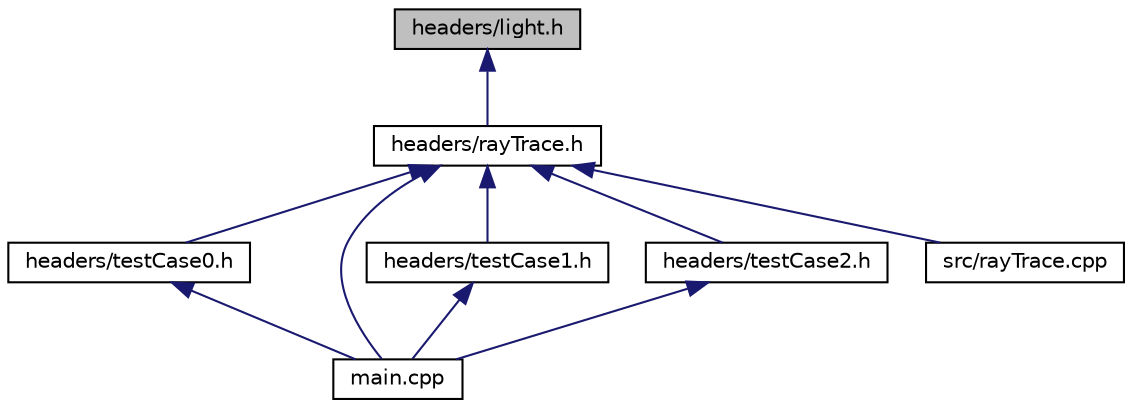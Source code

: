digraph "headers/light.h"
{
  edge [fontname="Helvetica",fontsize="10",labelfontname="Helvetica",labelfontsize="10"];
  node [fontname="Helvetica",fontsize="10",shape=record];
  Node2 [label="headers/light.h",height=0.2,width=0.4,color="black", fillcolor="grey75", style="filled", fontcolor="black"];
  Node2 -> Node3 [dir="back",color="midnightblue",fontsize="10",style="solid",fontname="Helvetica"];
  Node3 [label="headers/rayTrace.h",height=0.2,width=0.4,color="black", fillcolor="white", style="filled",URL="$rayTrace_8h.html",tooltip="Exports function(s) for initializing triangles and Producing images using ray tracing. "];
  Node3 -> Node4 [dir="back",color="midnightblue",fontsize="10",style="solid",fontname="Helvetica"];
  Node4 [label="headers/testCase0.h",height=0.2,width=0.4,color="black", fillcolor="white", style="filled",URL="$testCase0_8h.html",tooltip="Exports function(s) for generating a scene to showcase diffuse lighting. "];
  Node4 -> Node5 [dir="back",color="midnightblue",fontsize="10",style="solid",fontname="Helvetica"];
  Node5 [label="main.cpp",height=0.2,width=0.4,color="black", fillcolor="white", style="filled",URL="$main_8cpp.html"];
  Node3 -> Node6 [dir="back",color="midnightblue",fontsize="10",style="solid",fontname="Helvetica"];
  Node6 [label="headers/testCase1.h",height=0.2,width=0.4,color="black", fillcolor="white", style="filled",URL="$testCase1_8h.html",tooltip="Exports function(s) for generating a scene to showcase reflections. "];
  Node6 -> Node5 [dir="back",color="midnightblue",fontsize="10",style="solid",fontname="Helvetica"];
  Node3 -> Node7 [dir="back",color="midnightblue",fontsize="10",style="solid",fontname="Helvetica"];
  Node7 [label="headers/testCase2.h",height=0.2,width=0.4,color="black", fillcolor="white", style="filled",URL="$testCase2_8h.html",tooltip="Exports function(s) for generating a scene to showcase refraction and total internal reflection..."];
  Node7 -> Node5 [dir="back",color="midnightblue",fontsize="10",style="solid",fontname="Helvetica"];
  Node3 -> Node5 [dir="back",color="midnightblue",fontsize="10",style="solid",fontname="Helvetica"];
  Node3 -> Node8 [dir="back",color="midnightblue",fontsize="10",style="solid",fontname="Helvetica"];
  Node8 [label="src/rayTrace.cpp",height=0.2,width=0.4,color="black", fillcolor="white", style="filled",URL="$rayTrace_8cpp.html"];
}
